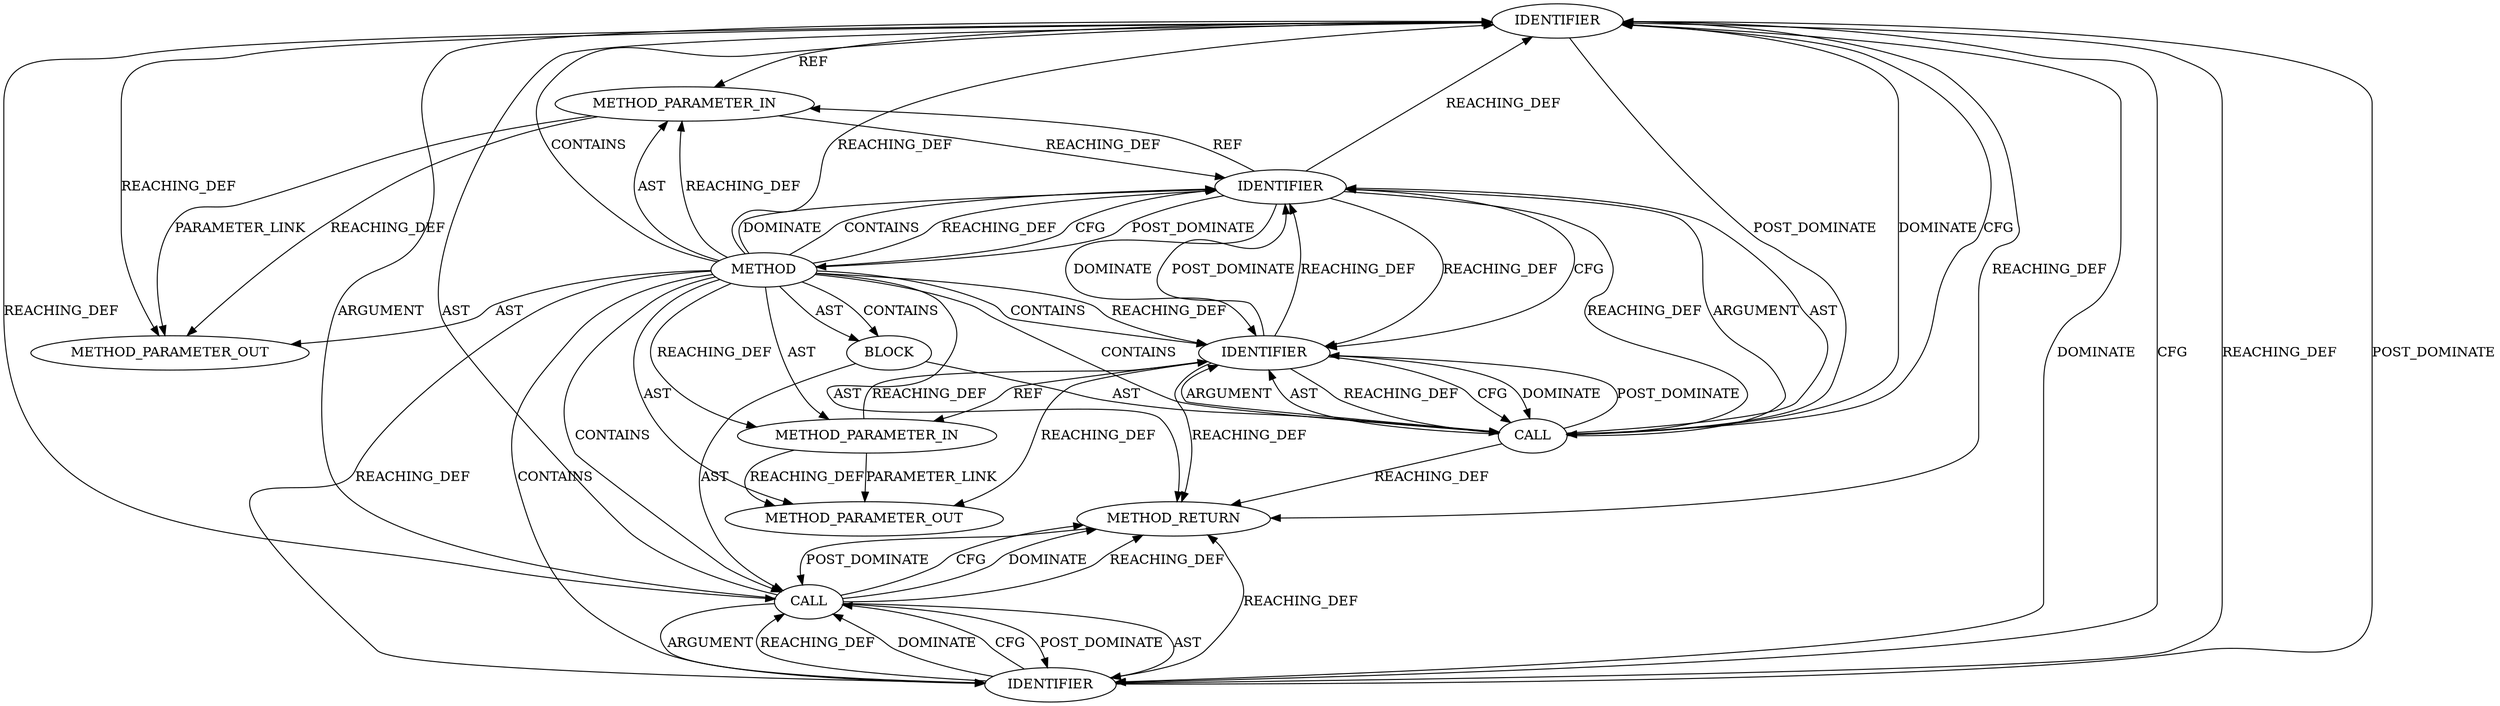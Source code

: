 digraph {
  4816 [label=IDENTIFIER ORDER=1 ARGUMENT_INDEX=1 CODE="aead_req" COLUMN_NUMBER=22 LINE_NUMBER=130 TYPE_FULL_NAME="aead_request*" NAME="aead_req"]
  4809 [label=METHOD_PARAMETER_IN ORDER=1 CODE="struct aead_request *aead_req" IS_VARIADIC=false COLUMN_NUMBER=35 LINE_NUMBER=126 TYPE_FULL_NAME="aead_request*" EVALUATION_STRATEGY="BY_VALUE" INDEX=1 NAME="aead_req"]
  4812 [label=CALL ORDER=1 ARGUMENT_INDEX=-1 CODE="aead_request_set_tfm(aead_req, aead)" COLUMN_NUMBER=2 METHOD_FULL_NAME="aead_request_set_tfm" LINE_NUMBER=129 TYPE_FULL_NAME="<empty>" DISPATCH_TYPE="STATIC_DISPATCH" SIGNATURE="" NAME="aead_request_set_tfm"]
  4811 [label=BLOCK ORDER=3 ARGUMENT_INDEX=-1 CODE="{
	aead_request_set_tfm(aead_req, aead);
	aead_request_set_ad(aead_req, TLS_AAD_SPACE_SIZE);
}" COLUMN_NUMBER=1 LINE_NUMBER=128 TYPE_FULL_NAME="void"]
  4813 [label=IDENTIFIER ORDER=1 ARGUMENT_INDEX=1 CODE="aead_req" COLUMN_NUMBER=23 LINE_NUMBER=129 TYPE_FULL_NAME="aead_request*" NAME="aead_req"]
  4810 [label=METHOD_PARAMETER_IN ORDER=2 CODE="struct crypto_aead *aead" IS_VARIADIC=false COLUMN_NUMBER=7 LINE_NUMBER=127 TYPE_FULL_NAME="crypto_aead*" EVALUATION_STRATEGY="BY_VALUE" INDEX=2 NAME="aead"]
  4808 [label=METHOD COLUMN_NUMBER=1 LINE_NUMBER=126 COLUMN_NUMBER_END=1 IS_EXTERNAL=false SIGNATURE="void tls_init_aead_request (aead_request*,crypto_aead*)" NAME="tls_init_aead_request" AST_PARENT_TYPE="TYPE_DECL" AST_PARENT_FULL_NAME="tls_device_fallback.c:<global>" ORDER=3 CODE="static void tls_init_aead_request(struct aead_request *aead_req,
				  struct crypto_aead *aead)
{
	aead_request_set_tfm(aead_req, aead);
	aead_request_set_ad(aead_req, TLS_AAD_SPACE_SIZE);
}" FULL_NAME="tls_init_aead_request" LINE_NUMBER_END=131 FILENAME="tls_device_fallback.c"]
  4814 [label=IDENTIFIER ORDER=2 ARGUMENT_INDEX=2 CODE="aead" COLUMN_NUMBER=33 LINE_NUMBER=129 TYPE_FULL_NAME="crypto_aead*" NAME="aead"]
  21381 [label=METHOD_PARAMETER_OUT ORDER=1 CODE="struct aead_request *aead_req" IS_VARIADIC=false COLUMN_NUMBER=35 LINE_NUMBER=126 TYPE_FULL_NAME="aead_request*" EVALUATION_STRATEGY="BY_VALUE" INDEX=1 NAME="aead_req"]
  4818 [label=METHOD_RETURN ORDER=4 CODE="RET" COLUMN_NUMBER=1 LINE_NUMBER=126 TYPE_FULL_NAME="void" EVALUATION_STRATEGY="BY_VALUE"]
  4815 [label=CALL ORDER=2 ARGUMENT_INDEX=-1 CODE="aead_request_set_ad(aead_req, TLS_AAD_SPACE_SIZE)" COLUMN_NUMBER=2 METHOD_FULL_NAME="aead_request_set_ad" LINE_NUMBER=130 TYPE_FULL_NAME="<empty>" DISPATCH_TYPE="STATIC_DISPATCH" SIGNATURE="" NAME="aead_request_set_ad"]
  4817 [label=IDENTIFIER ORDER=2 ARGUMENT_INDEX=2 CODE="TLS_AAD_SPACE_SIZE" COLUMN_NUMBER=32 LINE_NUMBER=130 TYPE_FULL_NAME="ANY" NAME="TLS_AAD_SPACE_SIZE"]
  21382 [label=METHOD_PARAMETER_OUT ORDER=2 CODE="struct crypto_aead *aead" IS_VARIADIC=false COLUMN_NUMBER=7 LINE_NUMBER=127 TYPE_FULL_NAME="crypto_aead*" EVALUATION_STRATEGY="BY_VALUE" INDEX=2 NAME="aead"]
  4813 -> 4814 [label=REACHING_DEF VARIABLE="aead_req"]
  4808 -> 4818 [label=AST ]
  4812 -> 4814 [label=POST_DOMINATE ]
  4808 -> 4813 [label=DOMINATE ]
  4812 -> 4813 [label=ARGUMENT ]
  4817 -> 4815 [label=REACHING_DEF VARIABLE="TLS_AAD_SPACE_SIZE"]
  4808 -> 4811 [label=CONTAINS ]
  4808 -> 4811 [label=AST ]
  4815 -> 4818 [label=CFG ]
  4814 -> 4812 [label=DOMINATE ]
  4815 -> 4816 [label=ARGUMENT ]
  4815 -> 4818 [label=DOMINATE ]
  4815 -> 4817 [label=POST_DOMINATE ]
  4808 -> 21382 [label=AST ]
  4814 -> 4813 [label=POST_DOMINATE ]
  4816 -> 4817 [label=DOMINATE ]
  4816 -> 4812 [label=POST_DOMINATE ]
  4811 -> 4812 [label=AST ]
  4808 -> 4813 [label=CONTAINS ]
  4815 -> 4817 [label=AST ]
  4813 -> 4814 [label=CFG ]
  4808 -> 4810 [label=AST ]
  4816 -> 4815 [label=REACHING_DEF VARIABLE="aead_req"]
  4812 -> 4814 [label=ARGUMENT ]
  4817 -> 4816 [label=REACHING_DEF VARIABLE="TLS_AAD_SPACE_SIZE"]
  4813 -> 4812 [label=REACHING_DEF VARIABLE="aead_req"]
  4809 -> 21381 [label=REACHING_DEF VARIABLE="aead_req"]
  4815 -> 4816 [label=AST ]
  4808 -> 4817 [label=REACHING_DEF VARIABLE=""]
  4809 -> 21381 [label=PARAMETER_LINK ]
  4808 -> 4809 [label=AST ]
  4813 -> 4809 [label=REF ]
  4815 -> 4818 [label=REACHING_DEF VARIABLE="aead_request_set_ad(aead_req, TLS_AAD_SPACE_SIZE)"]
  4808 -> 4809 [label=REACHING_DEF VARIABLE=""]
  4808 -> 4815 [label=CONTAINS ]
  4814 -> 21382 [label=REACHING_DEF VARIABLE="aead"]
  4812 -> 4816 [label=DOMINATE ]
  4814 -> 4810 [label=REF ]
  4818 -> 4815 [label=POST_DOMINATE ]
  4816 -> 21381 [label=REACHING_DEF VARIABLE="aead_req"]
  4809 -> 4813 [label=REACHING_DEF VARIABLE="aead_req"]
  4816 -> 4818 [label=REACHING_DEF VARIABLE="aead_req"]
  4814 -> 4812 [label=REACHING_DEF VARIABLE="aead"]
  4812 -> 4818 [label=REACHING_DEF VARIABLE="aead_request_set_tfm(aead_req, aead)"]
  4817 -> 4816 [label=POST_DOMINATE ]
  4808 -> 4816 [label=CONTAINS ]
  4808 -> 4810 [label=REACHING_DEF VARIABLE=""]
  4814 -> 4818 [label=REACHING_DEF VARIABLE="aead"]
  4808 -> 4813 [label=REACHING_DEF VARIABLE=""]
  4808 -> 4817 [label=CONTAINS ]
  4814 -> 4812 [label=CFG ]
  4813 -> 4808 [label=POST_DOMINATE ]
  4810 -> 21382 [label=REACHING_DEF VARIABLE="aead"]
  4808 -> 4816 [label=REACHING_DEF VARIABLE=""]
  4810 -> 21382 [label=PARAMETER_LINK ]
  4815 -> 4817 [label=ARGUMENT ]
  4817 -> 4815 [label=DOMINATE ]
  4812 -> 4813 [label=AST ]
  4812 -> 4816 [label=CFG ]
  4814 -> 4813 [label=REACHING_DEF VARIABLE="aead"]
  4808 -> 4814 [label=REACHING_DEF VARIABLE=""]
  4817 -> 4815 [label=CFG ]
  4808 -> 21381 [label=AST ]
  4817 -> 4818 [label=REACHING_DEF VARIABLE="TLS_AAD_SPACE_SIZE"]
  4812 -> 4814 [label=AST ]
  4816 -> 4817 [label=CFG ]
  4808 -> 4814 [label=CONTAINS ]
  4813 -> 4816 [label=REACHING_DEF VARIABLE="aead_req"]
  4808 -> 4812 [label=CONTAINS ]
  4810 -> 4814 [label=REACHING_DEF VARIABLE="aead"]
  4816 -> 4809 [label=REF ]
  4813 -> 4814 [label=DOMINATE ]
  4808 -> 4813 [label=CFG ]
  4811 -> 4815 [label=AST ]
}
